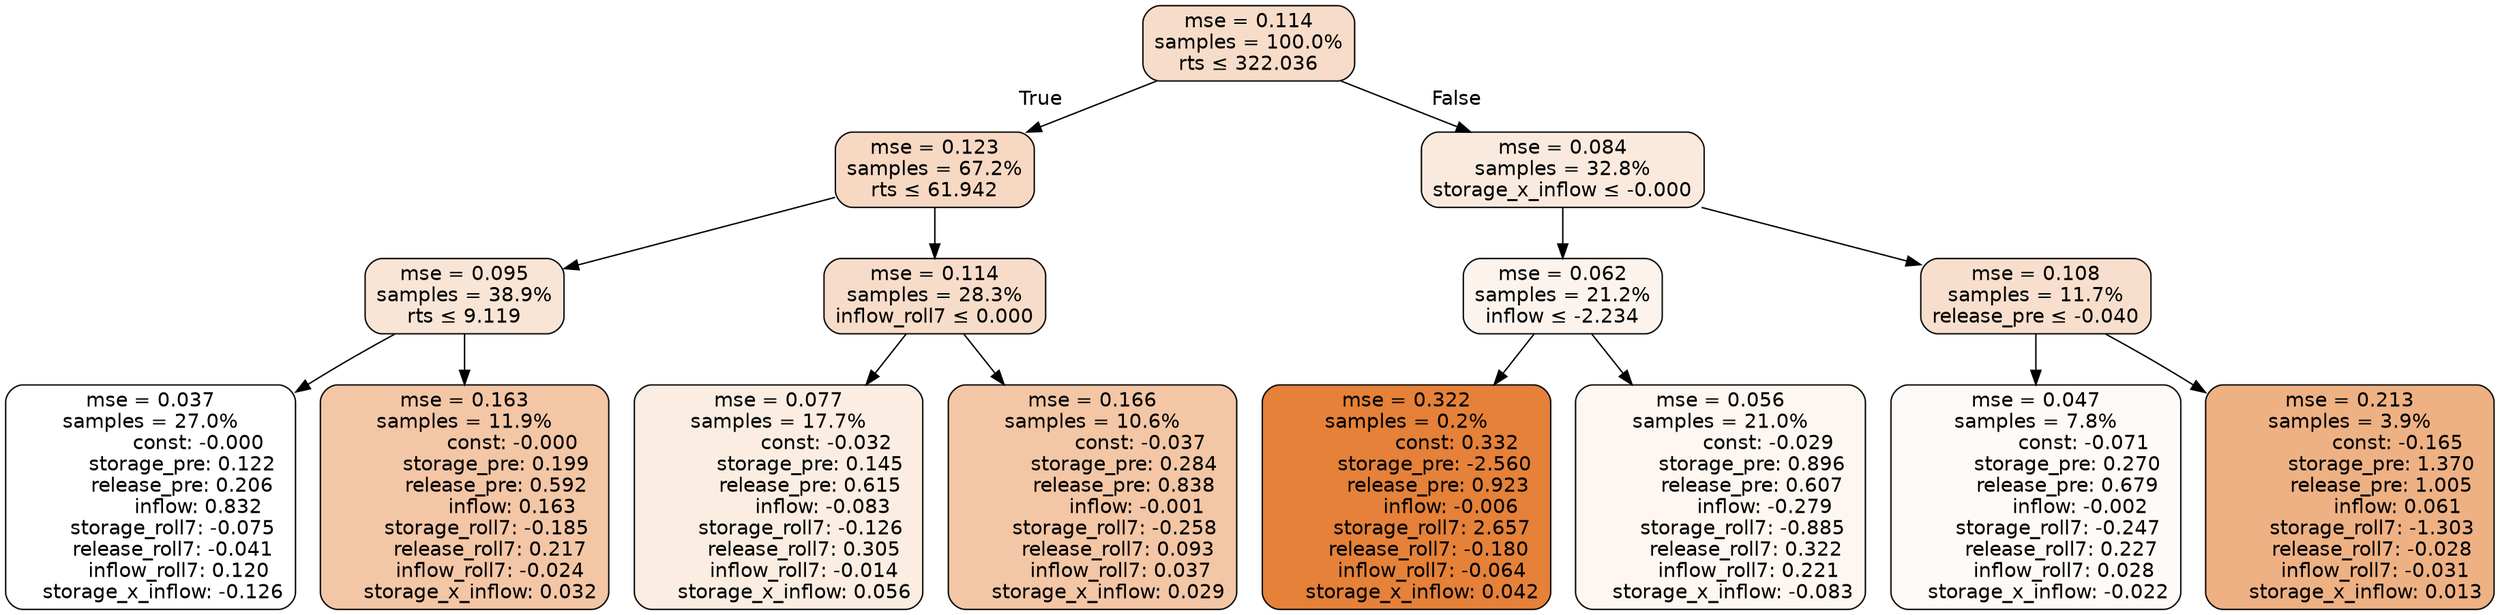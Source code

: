 digraph tree {
bgcolor="transparent"
node [shape=rectangle, style="filled, rounded", color="black", fontname=helvetica] ;
edge [fontname=helvetica] ;
	"0" [label="mse = 0.114
samples = 100.0%
rts &le; 322.036", fillcolor="#f7dcc9"]
	"1" [label="mse = 0.123
samples = 67.2%
rts &le; 61.942", fillcolor="#f7d8c3"]
	"2" [label="mse = 0.095
samples = 38.9%
rts &le; 9.119", fillcolor="#f9e5d6"]
	"3" [label="mse = 0.037
samples = 27.0%
               const: -0.000
          storage_pre: 0.122
          release_pre: 0.206
               inflow: 0.832
       storage_roll7: -0.075
       release_roll7: -0.041
         inflow_roll7: 0.120
    storage_x_inflow: -0.126", fillcolor="#ffffff"]
	"4" [label="mse = 0.163
samples = 11.9%
               const: -0.000
          storage_pre: 0.199
          release_pre: 0.592
               inflow: 0.163
       storage_roll7: -0.185
        release_roll7: 0.217
        inflow_roll7: -0.024
     storage_x_inflow: 0.032", fillcolor="#f3c6a6"]
	"5" [label="mse = 0.114
samples = 28.3%
inflow_roll7 &le; 0.000", fillcolor="#f7dcc9"]
	"6" [label="mse = 0.077
samples = 17.7%
               const: -0.032
          storage_pre: 0.145
          release_pre: 0.615
              inflow: -0.083
       storage_roll7: -0.126
        release_roll7: 0.305
        inflow_roll7: -0.014
     storage_x_inflow: 0.056", fillcolor="#fbede2"]
	"7" [label="mse = 0.166
samples = 10.6%
               const: -0.037
          storage_pre: 0.284
          release_pre: 0.838
              inflow: -0.001
       storage_roll7: -0.258
        release_roll7: 0.093
         inflow_roll7: 0.037
     storage_x_inflow: 0.029", fillcolor="#f3c6a5"]
	"8" [label="mse = 0.084
samples = 32.8%
storage_x_inflow &le; -0.000", fillcolor="#faeade"]
	"9" [label="mse = 0.062
samples = 21.2%
inflow &le; -2.234", fillcolor="#fcf3ed"]
	"10" [label="mse = 0.322
samples = 0.2%
                const: 0.332
         storage_pre: -2.560
          release_pre: 0.923
              inflow: -0.006
        storage_roll7: 2.657
       release_roll7: -0.180
        inflow_roll7: -0.064
     storage_x_inflow: 0.042", fillcolor="#e58139"]
	"11" [label="mse = 0.056
samples = 21.0%
               const: -0.029
          storage_pre: 0.896
          release_pre: 0.607
              inflow: -0.279
       storage_roll7: -0.885
        release_roll7: 0.322
         inflow_roll7: 0.221
    storage_x_inflow: -0.083", fillcolor="#fdf6f1"]
	"12" [label="mse = 0.108
samples = 11.7%
release_pre &le; -0.040", fillcolor="#f8dfcd"]
	"13" [label="mse = 0.047
samples = 7.8%
               const: -0.071
          storage_pre: 0.270
          release_pre: 0.679
              inflow: -0.002
       storage_roll7: -0.247
        release_roll7: 0.227
         inflow_roll7: 0.028
    storage_x_inflow: -0.022", fillcolor="#fefaf7"]
	"14" [label="mse = 0.213
samples = 3.9%
               const: -0.165
          storage_pre: 1.370
          release_pre: 1.005
               inflow: 0.061
       storage_roll7: -1.303
       release_roll7: -0.028
        inflow_roll7: -0.031
     storage_x_inflow: 0.013", fillcolor="#eeb184"]

	"0" -> "1" [labeldistance=2.5, labelangle=45, headlabel="True"]
	"1" -> "2"
	"2" -> "3"
	"2" -> "4"
	"1" -> "5"
	"5" -> "6"
	"5" -> "7"
	"0" -> "8" [labeldistance=2.5, labelangle=-45, headlabel="False"]
	"8" -> "9"
	"9" -> "10"
	"9" -> "11"
	"8" -> "12"
	"12" -> "13"
	"12" -> "14"
}
